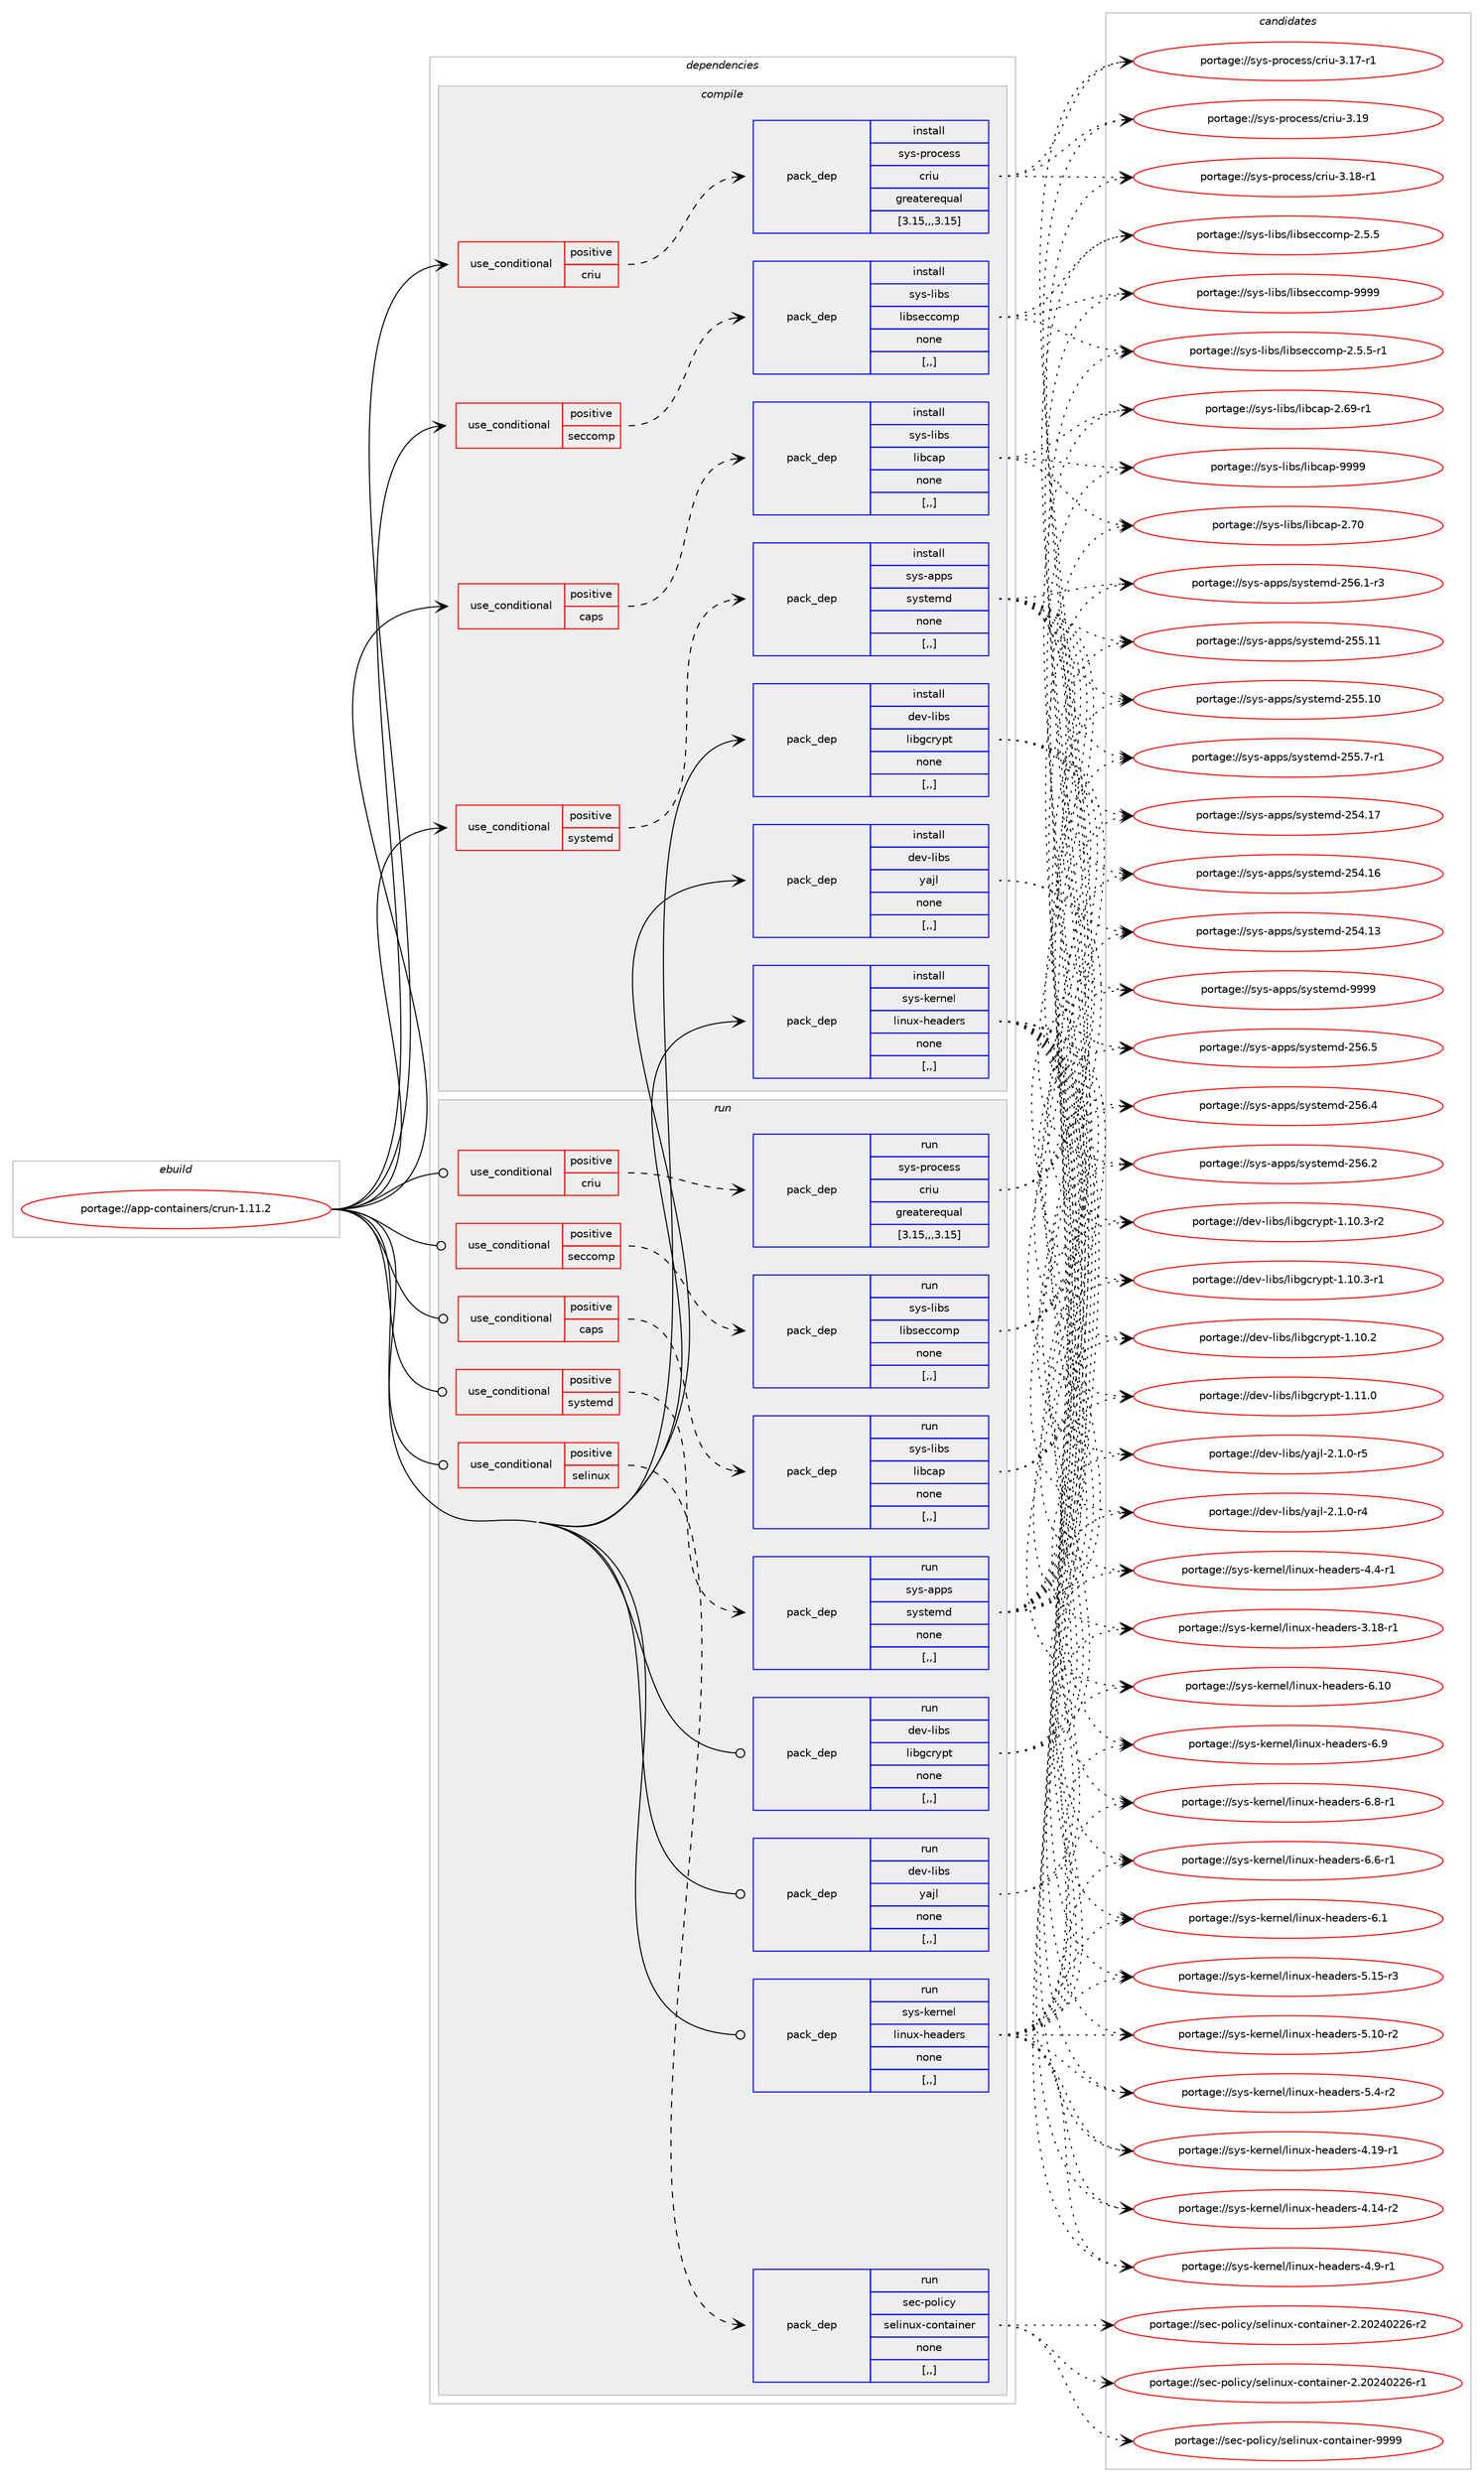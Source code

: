 digraph prolog {

# *************
# Graph options
# *************

newrank=true;
concentrate=true;
compound=true;
graph [rankdir=LR,fontname=Helvetica,fontsize=10,ranksep=1.5];#, ranksep=2.5, nodesep=0.2];
edge  [arrowhead=vee];
node  [fontname=Helvetica,fontsize=10];

# **********
# The ebuild
# **********

subgraph cluster_leftcol {
color=gray;
label=<<i>ebuild</i>>;
id [label="portage://app-containers/crun-1.11.2", color=red, width=4, href="../app-containers/crun-1.11.2.svg"];
}

# ****************
# The dependencies
# ****************

subgraph cluster_midcol {
color=gray;
label=<<i>dependencies</i>>;
subgraph cluster_compile {
fillcolor="#eeeeee";
style=filled;
label=<<i>compile</i>>;
subgraph cond132924 {
dependency505058 [label=<<TABLE BORDER="0" CELLBORDER="1" CELLSPACING="0" CELLPADDING="4"><TR><TD ROWSPAN="3" CELLPADDING="10">use_conditional</TD></TR><TR><TD>positive</TD></TR><TR><TD>caps</TD></TR></TABLE>>, shape=none, color=red];
subgraph pack368474 {
dependency505059 [label=<<TABLE BORDER="0" CELLBORDER="1" CELLSPACING="0" CELLPADDING="4" WIDTH="220"><TR><TD ROWSPAN="6" CELLPADDING="30">pack_dep</TD></TR><TR><TD WIDTH="110">install</TD></TR><TR><TD>sys-libs</TD></TR><TR><TD>libcap</TD></TR><TR><TD>none</TD></TR><TR><TD>[,,]</TD></TR></TABLE>>, shape=none, color=blue];
}
dependency505058:e -> dependency505059:w [weight=20,style="dashed",arrowhead="vee"];
}
id:e -> dependency505058:w [weight=20,style="solid",arrowhead="vee"];
subgraph cond132925 {
dependency505060 [label=<<TABLE BORDER="0" CELLBORDER="1" CELLSPACING="0" CELLPADDING="4"><TR><TD ROWSPAN="3" CELLPADDING="10">use_conditional</TD></TR><TR><TD>positive</TD></TR><TR><TD>criu</TD></TR></TABLE>>, shape=none, color=red];
subgraph pack368475 {
dependency505061 [label=<<TABLE BORDER="0" CELLBORDER="1" CELLSPACING="0" CELLPADDING="4" WIDTH="220"><TR><TD ROWSPAN="6" CELLPADDING="30">pack_dep</TD></TR><TR><TD WIDTH="110">install</TD></TR><TR><TD>sys-process</TD></TR><TR><TD>criu</TD></TR><TR><TD>greaterequal</TD></TR><TR><TD>[3.15,,,3.15]</TD></TR></TABLE>>, shape=none, color=blue];
}
dependency505060:e -> dependency505061:w [weight=20,style="dashed",arrowhead="vee"];
}
id:e -> dependency505060:w [weight=20,style="solid",arrowhead="vee"];
subgraph cond132926 {
dependency505062 [label=<<TABLE BORDER="0" CELLBORDER="1" CELLSPACING="0" CELLPADDING="4"><TR><TD ROWSPAN="3" CELLPADDING="10">use_conditional</TD></TR><TR><TD>positive</TD></TR><TR><TD>seccomp</TD></TR></TABLE>>, shape=none, color=red];
subgraph pack368476 {
dependency505063 [label=<<TABLE BORDER="0" CELLBORDER="1" CELLSPACING="0" CELLPADDING="4" WIDTH="220"><TR><TD ROWSPAN="6" CELLPADDING="30">pack_dep</TD></TR><TR><TD WIDTH="110">install</TD></TR><TR><TD>sys-libs</TD></TR><TR><TD>libseccomp</TD></TR><TR><TD>none</TD></TR><TR><TD>[,,]</TD></TR></TABLE>>, shape=none, color=blue];
}
dependency505062:e -> dependency505063:w [weight=20,style="dashed",arrowhead="vee"];
}
id:e -> dependency505062:w [weight=20,style="solid",arrowhead="vee"];
subgraph cond132927 {
dependency505064 [label=<<TABLE BORDER="0" CELLBORDER="1" CELLSPACING="0" CELLPADDING="4"><TR><TD ROWSPAN="3" CELLPADDING="10">use_conditional</TD></TR><TR><TD>positive</TD></TR><TR><TD>systemd</TD></TR></TABLE>>, shape=none, color=red];
subgraph pack368477 {
dependency505065 [label=<<TABLE BORDER="0" CELLBORDER="1" CELLSPACING="0" CELLPADDING="4" WIDTH="220"><TR><TD ROWSPAN="6" CELLPADDING="30">pack_dep</TD></TR><TR><TD WIDTH="110">install</TD></TR><TR><TD>sys-apps</TD></TR><TR><TD>systemd</TD></TR><TR><TD>none</TD></TR><TR><TD>[,,]</TD></TR></TABLE>>, shape=none, color=blue];
}
dependency505064:e -> dependency505065:w [weight=20,style="dashed",arrowhead="vee"];
}
id:e -> dependency505064:w [weight=20,style="solid",arrowhead="vee"];
subgraph pack368478 {
dependency505066 [label=<<TABLE BORDER="0" CELLBORDER="1" CELLSPACING="0" CELLPADDING="4" WIDTH="220"><TR><TD ROWSPAN="6" CELLPADDING="30">pack_dep</TD></TR><TR><TD WIDTH="110">install</TD></TR><TR><TD>dev-libs</TD></TR><TR><TD>libgcrypt</TD></TR><TR><TD>none</TD></TR><TR><TD>[,,]</TD></TR></TABLE>>, shape=none, color=blue];
}
id:e -> dependency505066:w [weight=20,style="solid",arrowhead="vee"];
subgraph pack368479 {
dependency505067 [label=<<TABLE BORDER="0" CELLBORDER="1" CELLSPACING="0" CELLPADDING="4" WIDTH="220"><TR><TD ROWSPAN="6" CELLPADDING="30">pack_dep</TD></TR><TR><TD WIDTH="110">install</TD></TR><TR><TD>dev-libs</TD></TR><TR><TD>yajl</TD></TR><TR><TD>none</TD></TR><TR><TD>[,,]</TD></TR></TABLE>>, shape=none, color=blue];
}
id:e -> dependency505067:w [weight=20,style="solid",arrowhead="vee"];
subgraph pack368480 {
dependency505068 [label=<<TABLE BORDER="0" CELLBORDER="1" CELLSPACING="0" CELLPADDING="4" WIDTH="220"><TR><TD ROWSPAN="6" CELLPADDING="30">pack_dep</TD></TR><TR><TD WIDTH="110">install</TD></TR><TR><TD>sys-kernel</TD></TR><TR><TD>linux-headers</TD></TR><TR><TD>none</TD></TR><TR><TD>[,,]</TD></TR></TABLE>>, shape=none, color=blue];
}
id:e -> dependency505068:w [weight=20,style="solid",arrowhead="vee"];
}
subgraph cluster_compileandrun {
fillcolor="#eeeeee";
style=filled;
label=<<i>compile and run</i>>;
}
subgraph cluster_run {
fillcolor="#eeeeee";
style=filled;
label=<<i>run</i>>;
subgraph cond132928 {
dependency505069 [label=<<TABLE BORDER="0" CELLBORDER="1" CELLSPACING="0" CELLPADDING="4"><TR><TD ROWSPAN="3" CELLPADDING="10">use_conditional</TD></TR><TR><TD>positive</TD></TR><TR><TD>caps</TD></TR></TABLE>>, shape=none, color=red];
subgraph pack368481 {
dependency505070 [label=<<TABLE BORDER="0" CELLBORDER="1" CELLSPACING="0" CELLPADDING="4" WIDTH="220"><TR><TD ROWSPAN="6" CELLPADDING="30">pack_dep</TD></TR><TR><TD WIDTH="110">run</TD></TR><TR><TD>sys-libs</TD></TR><TR><TD>libcap</TD></TR><TR><TD>none</TD></TR><TR><TD>[,,]</TD></TR></TABLE>>, shape=none, color=blue];
}
dependency505069:e -> dependency505070:w [weight=20,style="dashed",arrowhead="vee"];
}
id:e -> dependency505069:w [weight=20,style="solid",arrowhead="odot"];
subgraph cond132929 {
dependency505071 [label=<<TABLE BORDER="0" CELLBORDER="1" CELLSPACING="0" CELLPADDING="4"><TR><TD ROWSPAN="3" CELLPADDING="10">use_conditional</TD></TR><TR><TD>positive</TD></TR><TR><TD>criu</TD></TR></TABLE>>, shape=none, color=red];
subgraph pack368482 {
dependency505072 [label=<<TABLE BORDER="0" CELLBORDER="1" CELLSPACING="0" CELLPADDING="4" WIDTH="220"><TR><TD ROWSPAN="6" CELLPADDING="30">pack_dep</TD></TR><TR><TD WIDTH="110">run</TD></TR><TR><TD>sys-process</TD></TR><TR><TD>criu</TD></TR><TR><TD>greaterequal</TD></TR><TR><TD>[3.15,,,3.15]</TD></TR></TABLE>>, shape=none, color=blue];
}
dependency505071:e -> dependency505072:w [weight=20,style="dashed",arrowhead="vee"];
}
id:e -> dependency505071:w [weight=20,style="solid",arrowhead="odot"];
subgraph cond132930 {
dependency505073 [label=<<TABLE BORDER="0" CELLBORDER="1" CELLSPACING="0" CELLPADDING="4"><TR><TD ROWSPAN="3" CELLPADDING="10">use_conditional</TD></TR><TR><TD>positive</TD></TR><TR><TD>seccomp</TD></TR></TABLE>>, shape=none, color=red];
subgraph pack368483 {
dependency505074 [label=<<TABLE BORDER="0" CELLBORDER="1" CELLSPACING="0" CELLPADDING="4" WIDTH="220"><TR><TD ROWSPAN="6" CELLPADDING="30">pack_dep</TD></TR><TR><TD WIDTH="110">run</TD></TR><TR><TD>sys-libs</TD></TR><TR><TD>libseccomp</TD></TR><TR><TD>none</TD></TR><TR><TD>[,,]</TD></TR></TABLE>>, shape=none, color=blue];
}
dependency505073:e -> dependency505074:w [weight=20,style="dashed",arrowhead="vee"];
}
id:e -> dependency505073:w [weight=20,style="solid",arrowhead="odot"];
subgraph cond132931 {
dependency505075 [label=<<TABLE BORDER="0" CELLBORDER="1" CELLSPACING="0" CELLPADDING="4"><TR><TD ROWSPAN="3" CELLPADDING="10">use_conditional</TD></TR><TR><TD>positive</TD></TR><TR><TD>selinux</TD></TR></TABLE>>, shape=none, color=red];
subgraph pack368484 {
dependency505076 [label=<<TABLE BORDER="0" CELLBORDER="1" CELLSPACING="0" CELLPADDING="4" WIDTH="220"><TR><TD ROWSPAN="6" CELLPADDING="30">pack_dep</TD></TR><TR><TD WIDTH="110">run</TD></TR><TR><TD>sec-policy</TD></TR><TR><TD>selinux-container</TD></TR><TR><TD>none</TD></TR><TR><TD>[,,]</TD></TR></TABLE>>, shape=none, color=blue];
}
dependency505075:e -> dependency505076:w [weight=20,style="dashed",arrowhead="vee"];
}
id:e -> dependency505075:w [weight=20,style="solid",arrowhead="odot"];
subgraph cond132932 {
dependency505077 [label=<<TABLE BORDER="0" CELLBORDER="1" CELLSPACING="0" CELLPADDING="4"><TR><TD ROWSPAN="3" CELLPADDING="10">use_conditional</TD></TR><TR><TD>positive</TD></TR><TR><TD>systemd</TD></TR></TABLE>>, shape=none, color=red];
subgraph pack368485 {
dependency505078 [label=<<TABLE BORDER="0" CELLBORDER="1" CELLSPACING="0" CELLPADDING="4" WIDTH="220"><TR><TD ROWSPAN="6" CELLPADDING="30">pack_dep</TD></TR><TR><TD WIDTH="110">run</TD></TR><TR><TD>sys-apps</TD></TR><TR><TD>systemd</TD></TR><TR><TD>none</TD></TR><TR><TD>[,,]</TD></TR></TABLE>>, shape=none, color=blue];
}
dependency505077:e -> dependency505078:w [weight=20,style="dashed",arrowhead="vee"];
}
id:e -> dependency505077:w [weight=20,style="solid",arrowhead="odot"];
subgraph pack368486 {
dependency505079 [label=<<TABLE BORDER="0" CELLBORDER="1" CELLSPACING="0" CELLPADDING="4" WIDTH="220"><TR><TD ROWSPAN="6" CELLPADDING="30">pack_dep</TD></TR><TR><TD WIDTH="110">run</TD></TR><TR><TD>dev-libs</TD></TR><TR><TD>libgcrypt</TD></TR><TR><TD>none</TD></TR><TR><TD>[,,]</TD></TR></TABLE>>, shape=none, color=blue];
}
id:e -> dependency505079:w [weight=20,style="solid",arrowhead="odot"];
subgraph pack368487 {
dependency505080 [label=<<TABLE BORDER="0" CELLBORDER="1" CELLSPACING="0" CELLPADDING="4" WIDTH="220"><TR><TD ROWSPAN="6" CELLPADDING="30">pack_dep</TD></TR><TR><TD WIDTH="110">run</TD></TR><TR><TD>dev-libs</TD></TR><TR><TD>yajl</TD></TR><TR><TD>none</TD></TR><TR><TD>[,,]</TD></TR></TABLE>>, shape=none, color=blue];
}
id:e -> dependency505080:w [weight=20,style="solid",arrowhead="odot"];
subgraph pack368488 {
dependency505081 [label=<<TABLE BORDER="0" CELLBORDER="1" CELLSPACING="0" CELLPADDING="4" WIDTH="220"><TR><TD ROWSPAN="6" CELLPADDING="30">pack_dep</TD></TR><TR><TD WIDTH="110">run</TD></TR><TR><TD>sys-kernel</TD></TR><TR><TD>linux-headers</TD></TR><TR><TD>none</TD></TR><TR><TD>[,,]</TD></TR></TABLE>>, shape=none, color=blue];
}
id:e -> dependency505081:w [weight=20,style="solid",arrowhead="odot"];
}
}

# **************
# The candidates
# **************

subgraph cluster_choices {
rank=same;
color=gray;
label=<<i>candidates</i>>;

subgraph choice368474 {
color=black;
nodesep=1;
choice1151211154510810598115471081059899971124557575757 [label="portage://sys-libs/libcap-9999", color=red, width=4,href="../sys-libs/libcap-9999.svg"];
choice1151211154510810598115471081059899971124550465548 [label="portage://sys-libs/libcap-2.70", color=red, width=4,href="../sys-libs/libcap-2.70.svg"];
choice11512111545108105981154710810598999711245504654574511449 [label="portage://sys-libs/libcap-2.69-r1", color=red, width=4,href="../sys-libs/libcap-2.69-r1.svg"];
dependency505059:e -> choice1151211154510810598115471081059899971124557575757:w [style=dotted,weight="100"];
dependency505059:e -> choice1151211154510810598115471081059899971124550465548:w [style=dotted,weight="100"];
dependency505059:e -> choice11512111545108105981154710810598999711245504654574511449:w [style=dotted,weight="100"];
}
subgraph choice368475 {
color=black;
nodesep=1;
choice115121115451121141119910111511547991141051174551464957 [label="portage://sys-process/criu-3.19", color=red, width=4,href="../sys-process/criu-3.19.svg"];
choice1151211154511211411199101115115479911410511745514649564511449 [label="portage://sys-process/criu-3.18-r1", color=red, width=4,href="../sys-process/criu-3.18-r1.svg"];
choice1151211154511211411199101115115479911410511745514649554511449 [label="portage://sys-process/criu-3.17-r1", color=red, width=4,href="../sys-process/criu-3.17-r1.svg"];
dependency505061:e -> choice115121115451121141119910111511547991141051174551464957:w [style=dotted,weight="100"];
dependency505061:e -> choice1151211154511211411199101115115479911410511745514649564511449:w [style=dotted,weight="100"];
dependency505061:e -> choice1151211154511211411199101115115479911410511745514649554511449:w [style=dotted,weight="100"];
}
subgraph choice368476 {
color=black;
nodesep=1;
choice1151211154510810598115471081059811510199991111091124557575757 [label="portage://sys-libs/libseccomp-9999", color=red, width=4,href="../sys-libs/libseccomp-9999.svg"];
choice1151211154510810598115471081059811510199991111091124550465346534511449 [label="portage://sys-libs/libseccomp-2.5.5-r1", color=red, width=4,href="../sys-libs/libseccomp-2.5.5-r1.svg"];
choice115121115451081059811547108105981151019999111109112455046534653 [label="portage://sys-libs/libseccomp-2.5.5", color=red, width=4,href="../sys-libs/libseccomp-2.5.5.svg"];
dependency505063:e -> choice1151211154510810598115471081059811510199991111091124557575757:w [style=dotted,weight="100"];
dependency505063:e -> choice1151211154510810598115471081059811510199991111091124550465346534511449:w [style=dotted,weight="100"];
dependency505063:e -> choice115121115451081059811547108105981151019999111109112455046534653:w [style=dotted,weight="100"];
}
subgraph choice368477 {
color=black;
nodesep=1;
choice1151211154597112112115471151211151161011091004557575757 [label="portage://sys-apps/systemd-9999", color=red, width=4,href="../sys-apps/systemd-9999.svg"];
choice115121115459711211211547115121115116101109100455053544653 [label="portage://sys-apps/systemd-256.5", color=red, width=4,href="../sys-apps/systemd-256.5.svg"];
choice115121115459711211211547115121115116101109100455053544652 [label="portage://sys-apps/systemd-256.4", color=red, width=4,href="../sys-apps/systemd-256.4.svg"];
choice115121115459711211211547115121115116101109100455053544650 [label="portage://sys-apps/systemd-256.2", color=red, width=4,href="../sys-apps/systemd-256.2.svg"];
choice1151211154597112112115471151211151161011091004550535446494511451 [label="portage://sys-apps/systemd-256.1-r3", color=red, width=4,href="../sys-apps/systemd-256.1-r3.svg"];
choice11512111545971121121154711512111511610110910045505353464949 [label="portage://sys-apps/systemd-255.11", color=red, width=4,href="../sys-apps/systemd-255.11.svg"];
choice11512111545971121121154711512111511610110910045505353464948 [label="portage://sys-apps/systemd-255.10", color=red, width=4,href="../sys-apps/systemd-255.10.svg"];
choice1151211154597112112115471151211151161011091004550535346554511449 [label="portage://sys-apps/systemd-255.7-r1", color=red, width=4,href="../sys-apps/systemd-255.7-r1.svg"];
choice11512111545971121121154711512111511610110910045505352464955 [label="portage://sys-apps/systemd-254.17", color=red, width=4,href="../sys-apps/systemd-254.17.svg"];
choice11512111545971121121154711512111511610110910045505352464954 [label="portage://sys-apps/systemd-254.16", color=red, width=4,href="../sys-apps/systemd-254.16.svg"];
choice11512111545971121121154711512111511610110910045505352464951 [label="portage://sys-apps/systemd-254.13", color=red, width=4,href="../sys-apps/systemd-254.13.svg"];
dependency505065:e -> choice1151211154597112112115471151211151161011091004557575757:w [style=dotted,weight="100"];
dependency505065:e -> choice115121115459711211211547115121115116101109100455053544653:w [style=dotted,weight="100"];
dependency505065:e -> choice115121115459711211211547115121115116101109100455053544652:w [style=dotted,weight="100"];
dependency505065:e -> choice115121115459711211211547115121115116101109100455053544650:w [style=dotted,weight="100"];
dependency505065:e -> choice1151211154597112112115471151211151161011091004550535446494511451:w [style=dotted,weight="100"];
dependency505065:e -> choice11512111545971121121154711512111511610110910045505353464949:w [style=dotted,weight="100"];
dependency505065:e -> choice11512111545971121121154711512111511610110910045505353464948:w [style=dotted,weight="100"];
dependency505065:e -> choice1151211154597112112115471151211151161011091004550535346554511449:w [style=dotted,weight="100"];
dependency505065:e -> choice11512111545971121121154711512111511610110910045505352464955:w [style=dotted,weight="100"];
dependency505065:e -> choice11512111545971121121154711512111511610110910045505352464954:w [style=dotted,weight="100"];
dependency505065:e -> choice11512111545971121121154711512111511610110910045505352464951:w [style=dotted,weight="100"];
}
subgraph choice368478 {
color=black;
nodesep=1;
choice100101118451081059811547108105981039911412111211645494649494648 [label="portage://dev-libs/libgcrypt-1.11.0", color=red, width=4,href="../dev-libs/libgcrypt-1.11.0.svg"];
choice1001011184510810598115471081059810399114121112116454946494846514511450 [label="portage://dev-libs/libgcrypt-1.10.3-r2", color=red, width=4,href="../dev-libs/libgcrypt-1.10.3-r2.svg"];
choice1001011184510810598115471081059810399114121112116454946494846514511449 [label="portage://dev-libs/libgcrypt-1.10.3-r1", color=red, width=4,href="../dev-libs/libgcrypt-1.10.3-r1.svg"];
choice100101118451081059811547108105981039911412111211645494649484650 [label="portage://dev-libs/libgcrypt-1.10.2", color=red, width=4,href="../dev-libs/libgcrypt-1.10.2.svg"];
dependency505066:e -> choice100101118451081059811547108105981039911412111211645494649494648:w [style=dotted,weight="100"];
dependency505066:e -> choice1001011184510810598115471081059810399114121112116454946494846514511450:w [style=dotted,weight="100"];
dependency505066:e -> choice1001011184510810598115471081059810399114121112116454946494846514511449:w [style=dotted,weight="100"];
dependency505066:e -> choice100101118451081059811547108105981039911412111211645494649484650:w [style=dotted,weight="100"];
}
subgraph choice368479 {
color=black;
nodesep=1;
choice100101118451081059811547121971061084550464946484511453 [label="portage://dev-libs/yajl-2.1.0-r5", color=red, width=4,href="../dev-libs/yajl-2.1.0-r5.svg"];
choice100101118451081059811547121971061084550464946484511452 [label="portage://dev-libs/yajl-2.1.0-r4", color=red, width=4,href="../dev-libs/yajl-2.1.0-r4.svg"];
dependency505067:e -> choice100101118451081059811547121971061084550464946484511453:w [style=dotted,weight="100"];
dependency505067:e -> choice100101118451081059811547121971061084550464946484511452:w [style=dotted,weight="100"];
}
subgraph choice368480 {
color=black;
nodesep=1;
choice115121115451071011141101011084710810511011712045104101971001011141154554464948 [label="portage://sys-kernel/linux-headers-6.10", color=red, width=4,href="../sys-kernel/linux-headers-6.10.svg"];
choice1151211154510710111411010110847108105110117120451041019710010111411545544657 [label="portage://sys-kernel/linux-headers-6.9", color=red, width=4,href="../sys-kernel/linux-headers-6.9.svg"];
choice11512111545107101114110101108471081051101171204510410197100101114115455446564511449 [label="portage://sys-kernel/linux-headers-6.8-r1", color=red, width=4,href="../sys-kernel/linux-headers-6.8-r1.svg"];
choice11512111545107101114110101108471081051101171204510410197100101114115455446544511449 [label="portage://sys-kernel/linux-headers-6.6-r1", color=red, width=4,href="../sys-kernel/linux-headers-6.6-r1.svg"];
choice1151211154510710111411010110847108105110117120451041019710010111411545544649 [label="portage://sys-kernel/linux-headers-6.1", color=red, width=4,href="../sys-kernel/linux-headers-6.1.svg"];
choice1151211154510710111411010110847108105110117120451041019710010111411545534649534511451 [label="portage://sys-kernel/linux-headers-5.15-r3", color=red, width=4,href="../sys-kernel/linux-headers-5.15-r3.svg"];
choice1151211154510710111411010110847108105110117120451041019710010111411545534649484511450 [label="portage://sys-kernel/linux-headers-5.10-r2", color=red, width=4,href="../sys-kernel/linux-headers-5.10-r2.svg"];
choice11512111545107101114110101108471081051101171204510410197100101114115455346524511450 [label="portage://sys-kernel/linux-headers-5.4-r2", color=red, width=4,href="../sys-kernel/linux-headers-5.4-r2.svg"];
choice1151211154510710111411010110847108105110117120451041019710010111411545524649574511449 [label="portage://sys-kernel/linux-headers-4.19-r1", color=red, width=4,href="../sys-kernel/linux-headers-4.19-r1.svg"];
choice1151211154510710111411010110847108105110117120451041019710010111411545524649524511450 [label="portage://sys-kernel/linux-headers-4.14-r2", color=red, width=4,href="../sys-kernel/linux-headers-4.14-r2.svg"];
choice11512111545107101114110101108471081051101171204510410197100101114115455246574511449 [label="portage://sys-kernel/linux-headers-4.9-r1", color=red, width=4,href="../sys-kernel/linux-headers-4.9-r1.svg"];
choice11512111545107101114110101108471081051101171204510410197100101114115455246524511449 [label="portage://sys-kernel/linux-headers-4.4-r1", color=red, width=4,href="../sys-kernel/linux-headers-4.4-r1.svg"];
choice1151211154510710111411010110847108105110117120451041019710010111411545514649564511449 [label="portage://sys-kernel/linux-headers-3.18-r1", color=red, width=4,href="../sys-kernel/linux-headers-3.18-r1.svg"];
dependency505068:e -> choice115121115451071011141101011084710810511011712045104101971001011141154554464948:w [style=dotted,weight="100"];
dependency505068:e -> choice1151211154510710111411010110847108105110117120451041019710010111411545544657:w [style=dotted,weight="100"];
dependency505068:e -> choice11512111545107101114110101108471081051101171204510410197100101114115455446564511449:w [style=dotted,weight="100"];
dependency505068:e -> choice11512111545107101114110101108471081051101171204510410197100101114115455446544511449:w [style=dotted,weight="100"];
dependency505068:e -> choice1151211154510710111411010110847108105110117120451041019710010111411545544649:w [style=dotted,weight="100"];
dependency505068:e -> choice1151211154510710111411010110847108105110117120451041019710010111411545534649534511451:w [style=dotted,weight="100"];
dependency505068:e -> choice1151211154510710111411010110847108105110117120451041019710010111411545534649484511450:w [style=dotted,weight="100"];
dependency505068:e -> choice11512111545107101114110101108471081051101171204510410197100101114115455346524511450:w [style=dotted,weight="100"];
dependency505068:e -> choice1151211154510710111411010110847108105110117120451041019710010111411545524649574511449:w [style=dotted,weight="100"];
dependency505068:e -> choice1151211154510710111411010110847108105110117120451041019710010111411545524649524511450:w [style=dotted,weight="100"];
dependency505068:e -> choice11512111545107101114110101108471081051101171204510410197100101114115455246574511449:w [style=dotted,weight="100"];
dependency505068:e -> choice11512111545107101114110101108471081051101171204510410197100101114115455246524511449:w [style=dotted,weight="100"];
dependency505068:e -> choice1151211154510710111411010110847108105110117120451041019710010111411545514649564511449:w [style=dotted,weight="100"];
}
subgraph choice368481 {
color=black;
nodesep=1;
choice1151211154510810598115471081059899971124557575757 [label="portage://sys-libs/libcap-9999", color=red, width=4,href="../sys-libs/libcap-9999.svg"];
choice1151211154510810598115471081059899971124550465548 [label="portage://sys-libs/libcap-2.70", color=red, width=4,href="../sys-libs/libcap-2.70.svg"];
choice11512111545108105981154710810598999711245504654574511449 [label="portage://sys-libs/libcap-2.69-r1", color=red, width=4,href="../sys-libs/libcap-2.69-r1.svg"];
dependency505070:e -> choice1151211154510810598115471081059899971124557575757:w [style=dotted,weight="100"];
dependency505070:e -> choice1151211154510810598115471081059899971124550465548:w [style=dotted,weight="100"];
dependency505070:e -> choice11512111545108105981154710810598999711245504654574511449:w [style=dotted,weight="100"];
}
subgraph choice368482 {
color=black;
nodesep=1;
choice115121115451121141119910111511547991141051174551464957 [label="portage://sys-process/criu-3.19", color=red, width=4,href="../sys-process/criu-3.19.svg"];
choice1151211154511211411199101115115479911410511745514649564511449 [label="portage://sys-process/criu-3.18-r1", color=red, width=4,href="../sys-process/criu-3.18-r1.svg"];
choice1151211154511211411199101115115479911410511745514649554511449 [label="portage://sys-process/criu-3.17-r1", color=red, width=4,href="../sys-process/criu-3.17-r1.svg"];
dependency505072:e -> choice115121115451121141119910111511547991141051174551464957:w [style=dotted,weight="100"];
dependency505072:e -> choice1151211154511211411199101115115479911410511745514649564511449:w [style=dotted,weight="100"];
dependency505072:e -> choice1151211154511211411199101115115479911410511745514649554511449:w [style=dotted,weight="100"];
}
subgraph choice368483 {
color=black;
nodesep=1;
choice1151211154510810598115471081059811510199991111091124557575757 [label="portage://sys-libs/libseccomp-9999", color=red, width=4,href="../sys-libs/libseccomp-9999.svg"];
choice1151211154510810598115471081059811510199991111091124550465346534511449 [label="portage://sys-libs/libseccomp-2.5.5-r1", color=red, width=4,href="../sys-libs/libseccomp-2.5.5-r1.svg"];
choice115121115451081059811547108105981151019999111109112455046534653 [label="portage://sys-libs/libseccomp-2.5.5", color=red, width=4,href="../sys-libs/libseccomp-2.5.5.svg"];
dependency505074:e -> choice1151211154510810598115471081059811510199991111091124557575757:w [style=dotted,weight="100"];
dependency505074:e -> choice1151211154510810598115471081059811510199991111091124550465346534511449:w [style=dotted,weight="100"];
dependency505074:e -> choice115121115451081059811547108105981151019999111109112455046534653:w [style=dotted,weight="100"];
}
subgraph choice368484 {
color=black;
nodesep=1;
choice115101994511211110810599121471151011081051101171204599111110116971051101011144557575757 [label="portage://sec-policy/selinux-container-9999", color=red, width=4,href="../sec-policy/selinux-container-9999.svg"];
choice1151019945112111108105991214711510110810511011712045991111101169710511010111445504650485052485050544511450 [label="portage://sec-policy/selinux-container-2.20240226-r2", color=red, width=4,href="../sec-policy/selinux-container-2.20240226-r2.svg"];
choice1151019945112111108105991214711510110810511011712045991111101169710511010111445504650485052485050544511449 [label="portage://sec-policy/selinux-container-2.20240226-r1", color=red, width=4,href="../sec-policy/selinux-container-2.20240226-r1.svg"];
dependency505076:e -> choice115101994511211110810599121471151011081051101171204599111110116971051101011144557575757:w [style=dotted,weight="100"];
dependency505076:e -> choice1151019945112111108105991214711510110810511011712045991111101169710511010111445504650485052485050544511450:w [style=dotted,weight="100"];
dependency505076:e -> choice1151019945112111108105991214711510110810511011712045991111101169710511010111445504650485052485050544511449:w [style=dotted,weight="100"];
}
subgraph choice368485 {
color=black;
nodesep=1;
choice1151211154597112112115471151211151161011091004557575757 [label="portage://sys-apps/systemd-9999", color=red, width=4,href="../sys-apps/systemd-9999.svg"];
choice115121115459711211211547115121115116101109100455053544653 [label="portage://sys-apps/systemd-256.5", color=red, width=4,href="../sys-apps/systemd-256.5.svg"];
choice115121115459711211211547115121115116101109100455053544652 [label="portage://sys-apps/systemd-256.4", color=red, width=4,href="../sys-apps/systemd-256.4.svg"];
choice115121115459711211211547115121115116101109100455053544650 [label="portage://sys-apps/systemd-256.2", color=red, width=4,href="../sys-apps/systemd-256.2.svg"];
choice1151211154597112112115471151211151161011091004550535446494511451 [label="portage://sys-apps/systemd-256.1-r3", color=red, width=4,href="../sys-apps/systemd-256.1-r3.svg"];
choice11512111545971121121154711512111511610110910045505353464949 [label="portage://sys-apps/systemd-255.11", color=red, width=4,href="../sys-apps/systemd-255.11.svg"];
choice11512111545971121121154711512111511610110910045505353464948 [label="portage://sys-apps/systemd-255.10", color=red, width=4,href="../sys-apps/systemd-255.10.svg"];
choice1151211154597112112115471151211151161011091004550535346554511449 [label="portage://sys-apps/systemd-255.7-r1", color=red, width=4,href="../sys-apps/systemd-255.7-r1.svg"];
choice11512111545971121121154711512111511610110910045505352464955 [label="portage://sys-apps/systemd-254.17", color=red, width=4,href="../sys-apps/systemd-254.17.svg"];
choice11512111545971121121154711512111511610110910045505352464954 [label="portage://sys-apps/systemd-254.16", color=red, width=4,href="../sys-apps/systemd-254.16.svg"];
choice11512111545971121121154711512111511610110910045505352464951 [label="portage://sys-apps/systemd-254.13", color=red, width=4,href="../sys-apps/systemd-254.13.svg"];
dependency505078:e -> choice1151211154597112112115471151211151161011091004557575757:w [style=dotted,weight="100"];
dependency505078:e -> choice115121115459711211211547115121115116101109100455053544653:w [style=dotted,weight="100"];
dependency505078:e -> choice115121115459711211211547115121115116101109100455053544652:w [style=dotted,weight="100"];
dependency505078:e -> choice115121115459711211211547115121115116101109100455053544650:w [style=dotted,weight="100"];
dependency505078:e -> choice1151211154597112112115471151211151161011091004550535446494511451:w [style=dotted,weight="100"];
dependency505078:e -> choice11512111545971121121154711512111511610110910045505353464949:w [style=dotted,weight="100"];
dependency505078:e -> choice11512111545971121121154711512111511610110910045505353464948:w [style=dotted,weight="100"];
dependency505078:e -> choice1151211154597112112115471151211151161011091004550535346554511449:w [style=dotted,weight="100"];
dependency505078:e -> choice11512111545971121121154711512111511610110910045505352464955:w [style=dotted,weight="100"];
dependency505078:e -> choice11512111545971121121154711512111511610110910045505352464954:w [style=dotted,weight="100"];
dependency505078:e -> choice11512111545971121121154711512111511610110910045505352464951:w [style=dotted,weight="100"];
}
subgraph choice368486 {
color=black;
nodesep=1;
choice100101118451081059811547108105981039911412111211645494649494648 [label="portage://dev-libs/libgcrypt-1.11.0", color=red, width=4,href="../dev-libs/libgcrypt-1.11.0.svg"];
choice1001011184510810598115471081059810399114121112116454946494846514511450 [label="portage://dev-libs/libgcrypt-1.10.3-r2", color=red, width=4,href="../dev-libs/libgcrypt-1.10.3-r2.svg"];
choice1001011184510810598115471081059810399114121112116454946494846514511449 [label="portage://dev-libs/libgcrypt-1.10.3-r1", color=red, width=4,href="../dev-libs/libgcrypt-1.10.3-r1.svg"];
choice100101118451081059811547108105981039911412111211645494649484650 [label="portage://dev-libs/libgcrypt-1.10.2", color=red, width=4,href="../dev-libs/libgcrypt-1.10.2.svg"];
dependency505079:e -> choice100101118451081059811547108105981039911412111211645494649494648:w [style=dotted,weight="100"];
dependency505079:e -> choice1001011184510810598115471081059810399114121112116454946494846514511450:w [style=dotted,weight="100"];
dependency505079:e -> choice1001011184510810598115471081059810399114121112116454946494846514511449:w [style=dotted,weight="100"];
dependency505079:e -> choice100101118451081059811547108105981039911412111211645494649484650:w [style=dotted,weight="100"];
}
subgraph choice368487 {
color=black;
nodesep=1;
choice100101118451081059811547121971061084550464946484511453 [label="portage://dev-libs/yajl-2.1.0-r5", color=red, width=4,href="../dev-libs/yajl-2.1.0-r5.svg"];
choice100101118451081059811547121971061084550464946484511452 [label="portage://dev-libs/yajl-2.1.0-r4", color=red, width=4,href="../dev-libs/yajl-2.1.0-r4.svg"];
dependency505080:e -> choice100101118451081059811547121971061084550464946484511453:w [style=dotted,weight="100"];
dependency505080:e -> choice100101118451081059811547121971061084550464946484511452:w [style=dotted,weight="100"];
}
subgraph choice368488 {
color=black;
nodesep=1;
choice115121115451071011141101011084710810511011712045104101971001011141154554464948 [label="portage://sys-kernel/linux-headers-6.10", color=red, width=4,href="../sys-kernel/linux-headers-6.10.svg"];
choice1151211154510710111411010110847108105110117120451041019710010111411545544657 [label="portage://sys-kernel/linux-headers-6.9", color=red, width=4,href="../sys-kernel/linux-headers-6.9.svg"];
choice11512111545107101114110101108471081051101171204510410197100101114115455446564511449 [label="portage://sys-kernel/linux-headers-6.8-r1", color=red, width=4,href="../sys-kernel/linux-headers-6.8-r1.svg"];
choice11512111545107101114110101108471081051101171204510410197100101114115455446544511449 [label="portage://sys-kernel/linux-headers-6.6-r1", color=red, width=4,href="../sys-kernel/linux-headers-6.6-r1.svg"];
choice1151211154510710111411010110847108105110117120451041019710010111411545544649 [label="portage://sys-kernel/linux-headers-6.1", color=red, width=4,href="../sys-kernel/linux-headers-6.1.svg"];
choice1151211154510710111411010110847108105110117120451041019710010111411545534649534511451 [label="portage://sys-kernel/linux-headers-5.15-r3", color=red, width=4,href="../sys-kernel/linux-headers-5.15-r3.svg"];
choice1151211154510710111411010110847108105110117120451041019710010111411545534649484511450 [label="portage://sys-kernel/linux-headers-5.10-r2", color=red, width=4,href="../sys-kernel/linux-headers-5.10-r2.svg"];
choice11512111545107101114110101108471081051101171204510410197100101114115455346524511450 [label="portage://sys-kernel/linux-headers-5.4-r2", color=red, width=4,href="../sys-kernel/linux-headers-5.4-r2.svg"];
choice1151211154510710111411010110847108105110117120451041019710010111411545524649574511449 [label="portage://sys-kernel/linux-headers-4.19-r1", color=red, width=4,href="../sys-kernel/linux-headers-4.19-r1.svg"];
choice1151211154510710111411010110847108105110117120451041019710010111411545524649524511450 [label="portage://sys-kernel/linux-headers-4.14-r2", color=red, width=4,href="../sys-kernel/linux-headers-4.14-r2.svg"];
choice11512111545107101114110101108471081051101171204510410197100101114115455246574511449 [label="portage://sys-kernel/linux-headers-4.9-r1", color=red, width=4,href="../sys-kernel/linux-headers-4.9-r1.svg"];
choice11512111545107101114110101108471081051101171204510410197100101114115455246524511449 [label="portage://sys-kernel/linux-headers-4.4-r1", color=red, width=4,href="../sys-kernel/linux-headers-4.4-r1.svg"];
choice1151211154510710111411010110847108105110117120451041019710010111411545514649564511449 [label="portage://sys-kernel/linux-headers-3.18-r1", color=red, width=4,href="../sys-kernel/linux-headers-3.18-r1.svg"];
dependency505081:e -> choice115121115451071011141101011084710810511011712045104101971001011141154554464948:w [style=dotted,weight="100"];
dependency505081:e -> choice1151211154510710111411010110847108105110117120451041019710010111411545544657:w [style=dotted,weight="100"];
dependency505081:e -> choice11512111545107101114110101108471081051101171204510410197100101114115455446564511449:w [style=dotted,weight="100"];
dependency505081:e -> choice11512111545107101114110101108471081051101171204510410197100101114115455446544511449:w [style=dotted,weight="100"];
dependency505081:e -> choice1151211154510710111411010110847108105110117120451041019710010111411545544649:w [style=dotted,weight="100"];
dependency505081:e -> choice1151211154510710111411010110847108105110117120451041019710010111411545534649534511451:w [style=dotted,weight="100"];
dependency505081:e -> choice1151211154510710111411010110847108105110117120451041019710010111411545534649484511450:w [style=dotted,weight="100"];
dependency505081:e -> choice11512111545107101114110101108471081051101171204510410197100101114115455346524511450:w [style=dotted,weight="100"];
dependency505081:e -> choice1151211154510710111411010110847108105110117120451041019710010111411545524649574511449:w [style=dotted,weight="100"];
dependency505081:e -> choice1151211154510710111411010110847108105110117120451041019710010111411545524649524511450:w [style=dotted,weight="100"];
dependency505081:e -> choice11512111545107101114110101108471081051101171204510410197100101114115455246574511449:w [style=dotted,weight="100"];
dependency505081:e -> choice11512111545107101114110101108471081051101171204510410197100101114115455246524511449:w [style=dotted,weight="100"];
dependency505081:e -> choice1151211154510710111411010110847108105110117120451041019710010111411545514649564511449:w [style=dotted,weight="100"];
}
}

}
